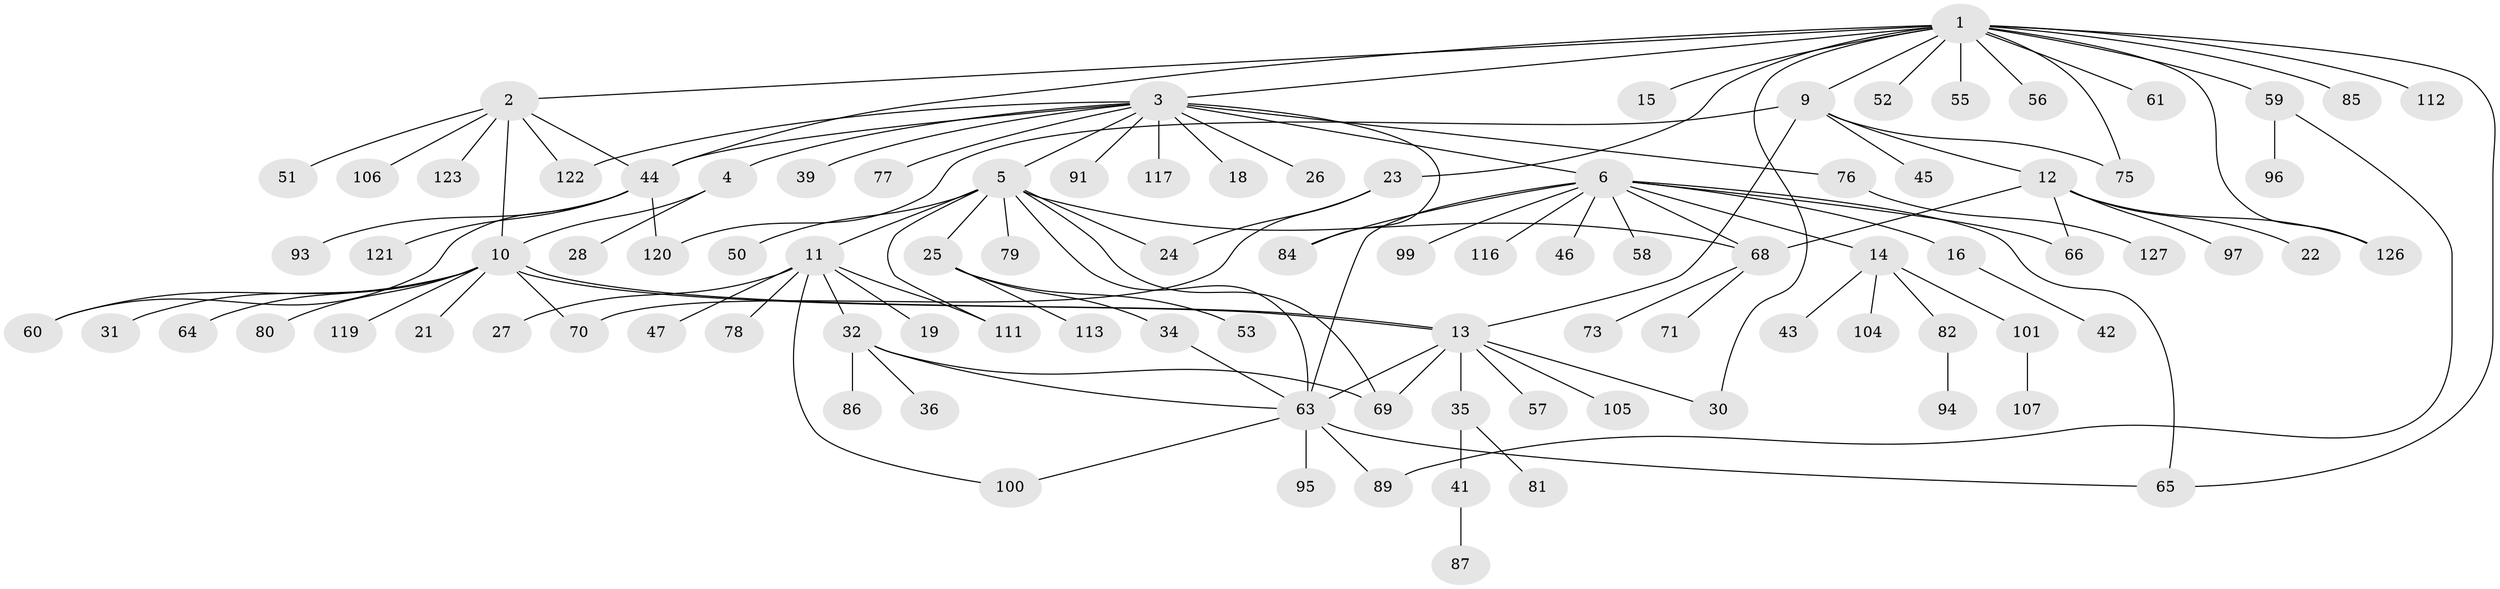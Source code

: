 // Generated by graph-tools (version 1.1) at 2025/23/03/03/25 07:23:50]
// undirected, 96 vertices, 123 edges
graph export_dot {
graph [start="1"]
  node [color=gray90,style=filled];
  1 [super="+20"];
  2 [super="+8"];
  3 [super="+72"];
  4 [super="+33"];
  5 [super="+17"];
  6 [super="+7"];
  9 [super="+29"];
  10 [super="+38"];
  11 [super="+67"];
  12 [super="+49"];
  13 [super="+54"];
  14 [super="+40"];
  15;
  16;
  18;
  19;
  21 [super="+118"];
  22;
  23;
  24 [super="+83"];
  25 [super="+48"];
  26 [super="+103"];
  27;
  28;
  30 [super="+108"];
  31;
  32 [super="+90"];
  34;
  35 [super="+37"];
  36;
  39;
  41 [super="+102"];
  42;
  43;
  44 [super="+62"];
  45;
  46;
  47;
  50;
  51;
  52 [super="+124"];
  53;
  55;
  56;
  57;
  58;
  59;
  60;
  61 [super="+110"];
  63 [super="+74"];
  64;
  65;
  66;
  68 [super="+92"];
  69 [super="+88"];
  70;
  71;
  73;
  75;
  76 [super="+114"];
  77;
  78 [super="+98"];
  79;
  80;
  81;
  82;
  84 [super="+115"];
  85;
  86;
  87;
  89;
  91;
  93;
  94;
  95;
  96;
  97;
  99;
  100 [super="+109"];
  101;
  104;
  105;
  106;
  107;
  111;
  112;
  113;
  116;
  117;
  119;
  120;
  121;
  122 [super="+125"];
  123;
  126;
  127;
  1 -- 2;
  1 -- 3;
  1 -- 9;
  1 -- 15;
  1 -- 52;
  1 -- 55;
  1 -- 56;
  1 -- 59;
  1 -- 61;
  1 -- 65;
  1 -- 75;
  1 -- 85;
  1 -- 112;
  1 -- 44;
  1 -- 23;
  1 -- 126;
  1 -- 30;
  2 -- 10;
  2 -- 51;
  2 -- 122;
  2 -- 123;
  2 -- 44;
  2 -- 106;
  3 -- 4;
  3 -- 5;
  3 -- 6 [weight=2];
  3 -- 18;
  3 -- 26;
  3 -- 39;
  3 -- 76;
  3 -- 77;
  3 -- 91;
  3 -- 122;
  3 -- 117;
  3 -- 44;
  3 -- 84;
  4 -- 28;
  4 -- 10;
  5 -- 11;
  5 -- 24;
  5 -- 25;
  5 -- 63;
  5 -- 69;
  5 -- 79;
  5 -- 111;
  5 -- 50;
  5 -- 68;
  6 -- 14;
  6 -- 16;
  6 -- 58;
  6 -- 68 [weight=2];
  6 -- 84;
  6 -- 116;
  6 -- 65;
  6 -- 66;
  6 -- 99;
  6 -- 46;
  6 -- 63;
  9 -- 12;
  9 -- 13;
  9 -- 45;
  9 -- 75;
  9 -- 120;
  10 -- 13;
  10 -- 13;
  10 -- 21;
  10 -- 31;
  10 -- 60;
  10 -- 70;
  10 -- 80;
  10 -- 119;
  10 -- 64;
  11 -- 19;
  11 -- 27;
  11 -- 32;
  11 -- 47;
  11 -- 78;
  11 -- 100;
  11 -- 111;
  12 -- 22;
  12 -- 66;
  12 -- 68;
  12 -- 97;
  12 -- 126;
  13 -- 30;
  13 -- 35;
  13 -- 63;
  13 -- 57;
  13 -- 69;
  13 -- 105;
  14 -- 82;
  14 -- 101;
  14 -- 104;
  14 -- 43;
  16 -- 42;
  23 -- 70;
  23 -- 24;
  25 -- 34;
  25 -- 53;
  25 -- 113;
  32 -- 36;
  32 -- 63;
  32 -- 86;
  32 -- 69;
  34 -- 63;
  35 -- 41;
  35 -- 81;
  41 -- 87;
  44 -- 60;
  44 -- 93;
  44 -- 121;
  44 -- 120;
  59 -- 89;
  59 -- 96;
  63 -- 65;
  63 -- 89;
  63 -- 100;
  63 -- 95;
  68 -- 71;
  68 -- 73;
  76 -- 127;
  82 -- 94;
  101 -- 107;
}
